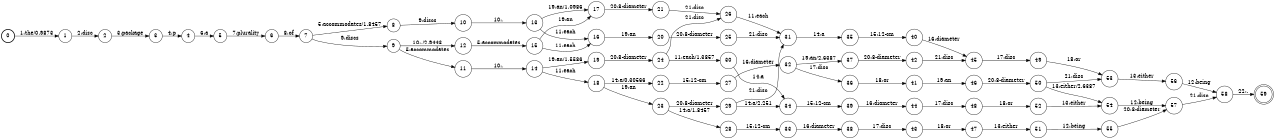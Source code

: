 digraph FST {
rankdir = LR;
size = "8.5,11";
label = "";
center = 1;
orientation = Portrait;
ranksep = "0.4";
nodesep = "0.25";
0 [label = "0", shape = circle, style = bold, fontsize = 14]
	0 -> 1 [label = "1:the/0.9873", fontsize = 14];
1 [label = "1", shape = circle, style = solid, fontsize = 14]
	1 -> 2 [label = "2:disc", fontsize = 14];
2 [label = "2", shape = circle, style = solid, fontsize = 14]
	2 -> 3 [label = "3:package", fontsize = 14];
3 [label = "3", shape = circle, style = solid, fontsize = 14]
	3 -> 4 [label = "4:p", fontsize = 14];
4 [label = "4", shape = circle, style = solid, fontsize = 14]
	4 -> 5 [label = "6:a", fontsize = 14];
5 [label = "5", shape = circle, style = solid, fontsize = 14]
	5 -> 6 [label = "7:plurality", fontsize = 14];
6 [label = "6", shape = circle, style = solid, fontsize = 14]
	6 -> 7 [label = "8:of", fontsize = 14];
7 [label = "7", shape = circle, style = solid, fontsize = 14]
	7 -> 8 [label = "5:accommodates/1.8457", fontsize = 14];
	7 -> 9 [label = "9:discs", fontsize = 14];
8 [label = "8", shape = circle, style = solid, fontsize = 14]
	8 -> 10 [label = "9:discs", fontsize = 14];
9 [label = "9", shape = circle, style = solid, fontsize = 14]
	9 -> 11 [label = "5:accommodates", fontsize = 14];
	9 -> 12 [label = "10:,/2.9443", fontsize = 14];
10 [label = "10", shape = circle, style = solid, fontsize = 14]
	10 -> 13 [label = "10:,", fontsize = 14];
11 [label = "11", shape = circle, style = solid, fontsize = 14]
	11 -> 14 [label = "10:,", fontsize = 14];
12 [label = "12", shape = circle, style = solid, fontsize = 14]
	12 -> 15 [label = "5:accommodates", fontsize = 14];
13 [label = "13", shape = circle, style = solid, fontsize = 14]
	13 -> 16 [label = "11:each", fontsize = 14];
	13 -> 17 [label = "19:an/1.0986", fontsize = 14];
14 [label = "14", shape = circle, style = solid, fontsize = 14]
	14 -> 18 [label = "11:each", fontsize = 14];
	14 -> 19 [label = "19:an/1.5586", fontsize = 14];
15 [label = "15", shape = circle, style = solid, fontsize = 14]
	15 -> 16 [label = "11:each", fontsize = 14];
	15 -> 17 [label = "19:an", fontsize = 14];
16 [label = "16", shape = circle, style = solid, fontsize = 14]
	16 -> 20 [label = "19:an", fontsize = 14];
17 [label = "17", shape = circle, style = solid, fontsize = 14]
	17 -> 21 [label = "20:8-diameter", fontsize = 14];
18 [label = "18", shape = circle, style = solid, fontsize = 14]
	18 -> 22 [label = "14:a/0.30566", fontsize = 14];
	18 -> 23 [label = "19:an", fontsize = 14];
19 [label = "19", shape = circle, style = solid, fontsize = 14]
	19 -> 24 [label = "20:8-diameter", fontsize = 14];
20 [label = "20", shape = circle, style = solid, fontsize = 14]
	20 -> 25 [label = "20:8-diameter", fontsize = 14];
21 [label = "21", shape = circle, style = solid, fontsize = 14]
	21 -> 26 [label = "21:disc", fontsize = 14];
22 [label = "22", shape = circle, style = solid, fontsize = 14]
	22 -> 27 [label = "15:12-cm", fontsize = 14];
23 [label = "23", shape = circle, style = solid, fontsize = 14]
	23 -> 28 [label = "14:a/1.8457", fontsize = 14];
	23 -> 29 [label = "20:8-diameter", fontsize = 14];
24 [label = "24", shape = circle, style = solid, fontsize = 14]
	24 -> 26 [label = "21:disc", fontsize = 14];
	24 -> 30 [label = "11:each/1.3857", fontsize = 14];
25 [label = "25", shape = circle, style = solid, fontsize = 14]
	25 -> 31 [label = "21:disc", fontsize = 14];
26 [label = "26", shape = circle, style = solid, fontsize = 14]
	26 -> 31 [label = "11:each", fontsize = 14];
27 [label = "27", shape = circle, style = solid, fontsize = 14]
	27 -> 32 [label = "16:diameter", fontsize = 14];
28 [label = "28", shape = circle, style = solid, fontsize = 14]
	28 -> 33 [label = "15:12-cm", fontsize = 14];
29 [label = "29", shape = circle, style = solid, fontsize = 14]
	29 -> 31 [label = "21:disc", fontsize = 14];
	29 -> 34 [label = "14:a/2.251", fontsize = 14];
30 [label = "30", shape = circle, style = solid, fontsize = 14]
	30 -> 34 [label = "14:a", fontsize = 14];
31 [label = "31", shape = circle, style = solid, fontsize = 14]
	31 -> 35 [label = "14:a", fontsize = 14];
32 [label = "32", shape = circle, style = solid, fontsize = 14]
	32 -> 36 [label = "17:disc", fontsize = 14];
	32 -> 37 [label = "19:an/2.6387", fontsize = 14];
33 [label = "33", shape = circle, style = solid, fontsize = 14]
	33 -> 38 [label = "16:diameter", fontsize = 14];
34 [label = "34", shape = circle, style = solid, fontsize = 14]
	34 -> 39 [label = "15:12-cm", fontsize = 14];
35 [label = "35", shape = circle, style = solid, fontsize = 14]
	35 -> 40 [label = "15:12-cm", fontsize = 14];
36 [label = "36", shape = circle, style = solid, fontsize = 14]
	36 -> 41 [label = "18:or", fontsize = 14];
37 [label = "37", shape = circle, style = solid, fontsize = 14]
	37 -> 42 [label = "20:8-diameter", fontsize = 14];
38 [label = "38", shape = circle, style = solid, fontsize = 14]
	38 -> 43 [label = "17:disc", fontsize = 14];
39 [label = "39", shape = circle, style = solid, fontsize = 14]
	39 -> 44 [label = "16:diameter", fontsize = 14];
40 [label = "40", shape = circle, style = solid, fontsize = 14]
	40 -> 45 [label = "16:diameter", fontsize = 14];
41 [label = "41", shape = circle, style = solid, fontsize = 14]
	41 -> 46 [label = "19:an", fontsize = 14];
42 [label = "42", shape = circle, style = solid, fontsize = 14]
	42 -> 45 [label = "21:disc", fontsize = 14];
43 [label = "43", shape = circle, style = solid, fontsize = 14]
	43 -> 47 [label = "18:or", fontsize = 14];
44 [label = "44", shape = circle, style = solid, fontsize = 14]
	44 -> 48 [label = "17:disc", fontsize = 14];
45 [label = "45", shape = circle, style = solid, fontsize = 14]
	45 -> 49 [label = "17:disc", fontsize = 14];
46 [label = "46", shape = circle, style = solid, fontsize = 14]
	46 -> 50 [label = "20:8-diameter", fontsize = 14];
47 [label = "47", shape = circle, style = solid, fontsize = 14]
	47 -> 51 [label = "13:either", fontsize = 14];
48 [label = "48", shape = circle, style = solid, fontsize = 14]
	48 -> 52 [label = "18:or", fontsize = 14];
49 [label = "49", shape = circle, style = solid, fontsize = 14]
	49 -> 53 [label = "18:or", fontsize = 14];
50 [label = "50", shape = circle, style = solid, fontsize = 14]
	50 -> 53 [label = "21:disc", fontsize = 14];
	50 -> 54 [label = "13:either/2.6387", fontsize = 14];
51 [label = "51", shape = circle, style = solid, fontsize = 14]
	51 -> 55 [label = "12:being", fontsize = 14];
52 [label = "52", shape = circle, style = solid, fontsize = 14]
	52 -> 54 [label = "13:either", fontsize = 14];
53 [label = "53", shape = circle, style = solid, fontsize = 14]
	53 -> 56 [label = "13:either", fontsize = 14];
54 [label = "54", shape = circle, style = solid, fontsize = 14]
	54 -> 57 [label = "12:being", fontsize = 14];
55 [label = "55", shape = circle, style = solid, fontsize = 14]
	55 -> 57 [label = "20:8-diameter", fontsize = 14];
56 [label = "56", shape = circle, style = solid, fontsize = 14]
	56 -> 58 [label = "12:being", fontsize = 14];
57 [label = "57", shape = circle, style = solid, fontsize = 14]
	57 -> 58 [label = "21:disc", fontsize = 14];
58 [label = "58", shape = circle, style = solid, fontsize = 14]
	58 -> 59 [label = "22:.", fontsize = 14];
59 [label = "59", shape = doublecircle, style = solid, fontsize = 14]
}

